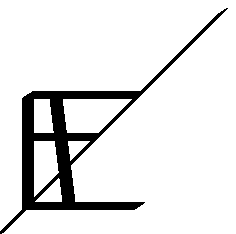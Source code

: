 
beginfig(3)
pickup penrazor xscaled 4.8pt yscaled 0.1pt rotated 33;
draw (20,20) .. (40,40) .. (60,60) .. (80,80) -- (0,0) --- cycle ;
draw (20,50) -- (25,10) -- cycle ;
draw (10,50) -- (10,10) -- (50,10) ;
draw (10,50) -- (50,50) ;
draw (10,35) -- (35,35) ;
endfig;
end

